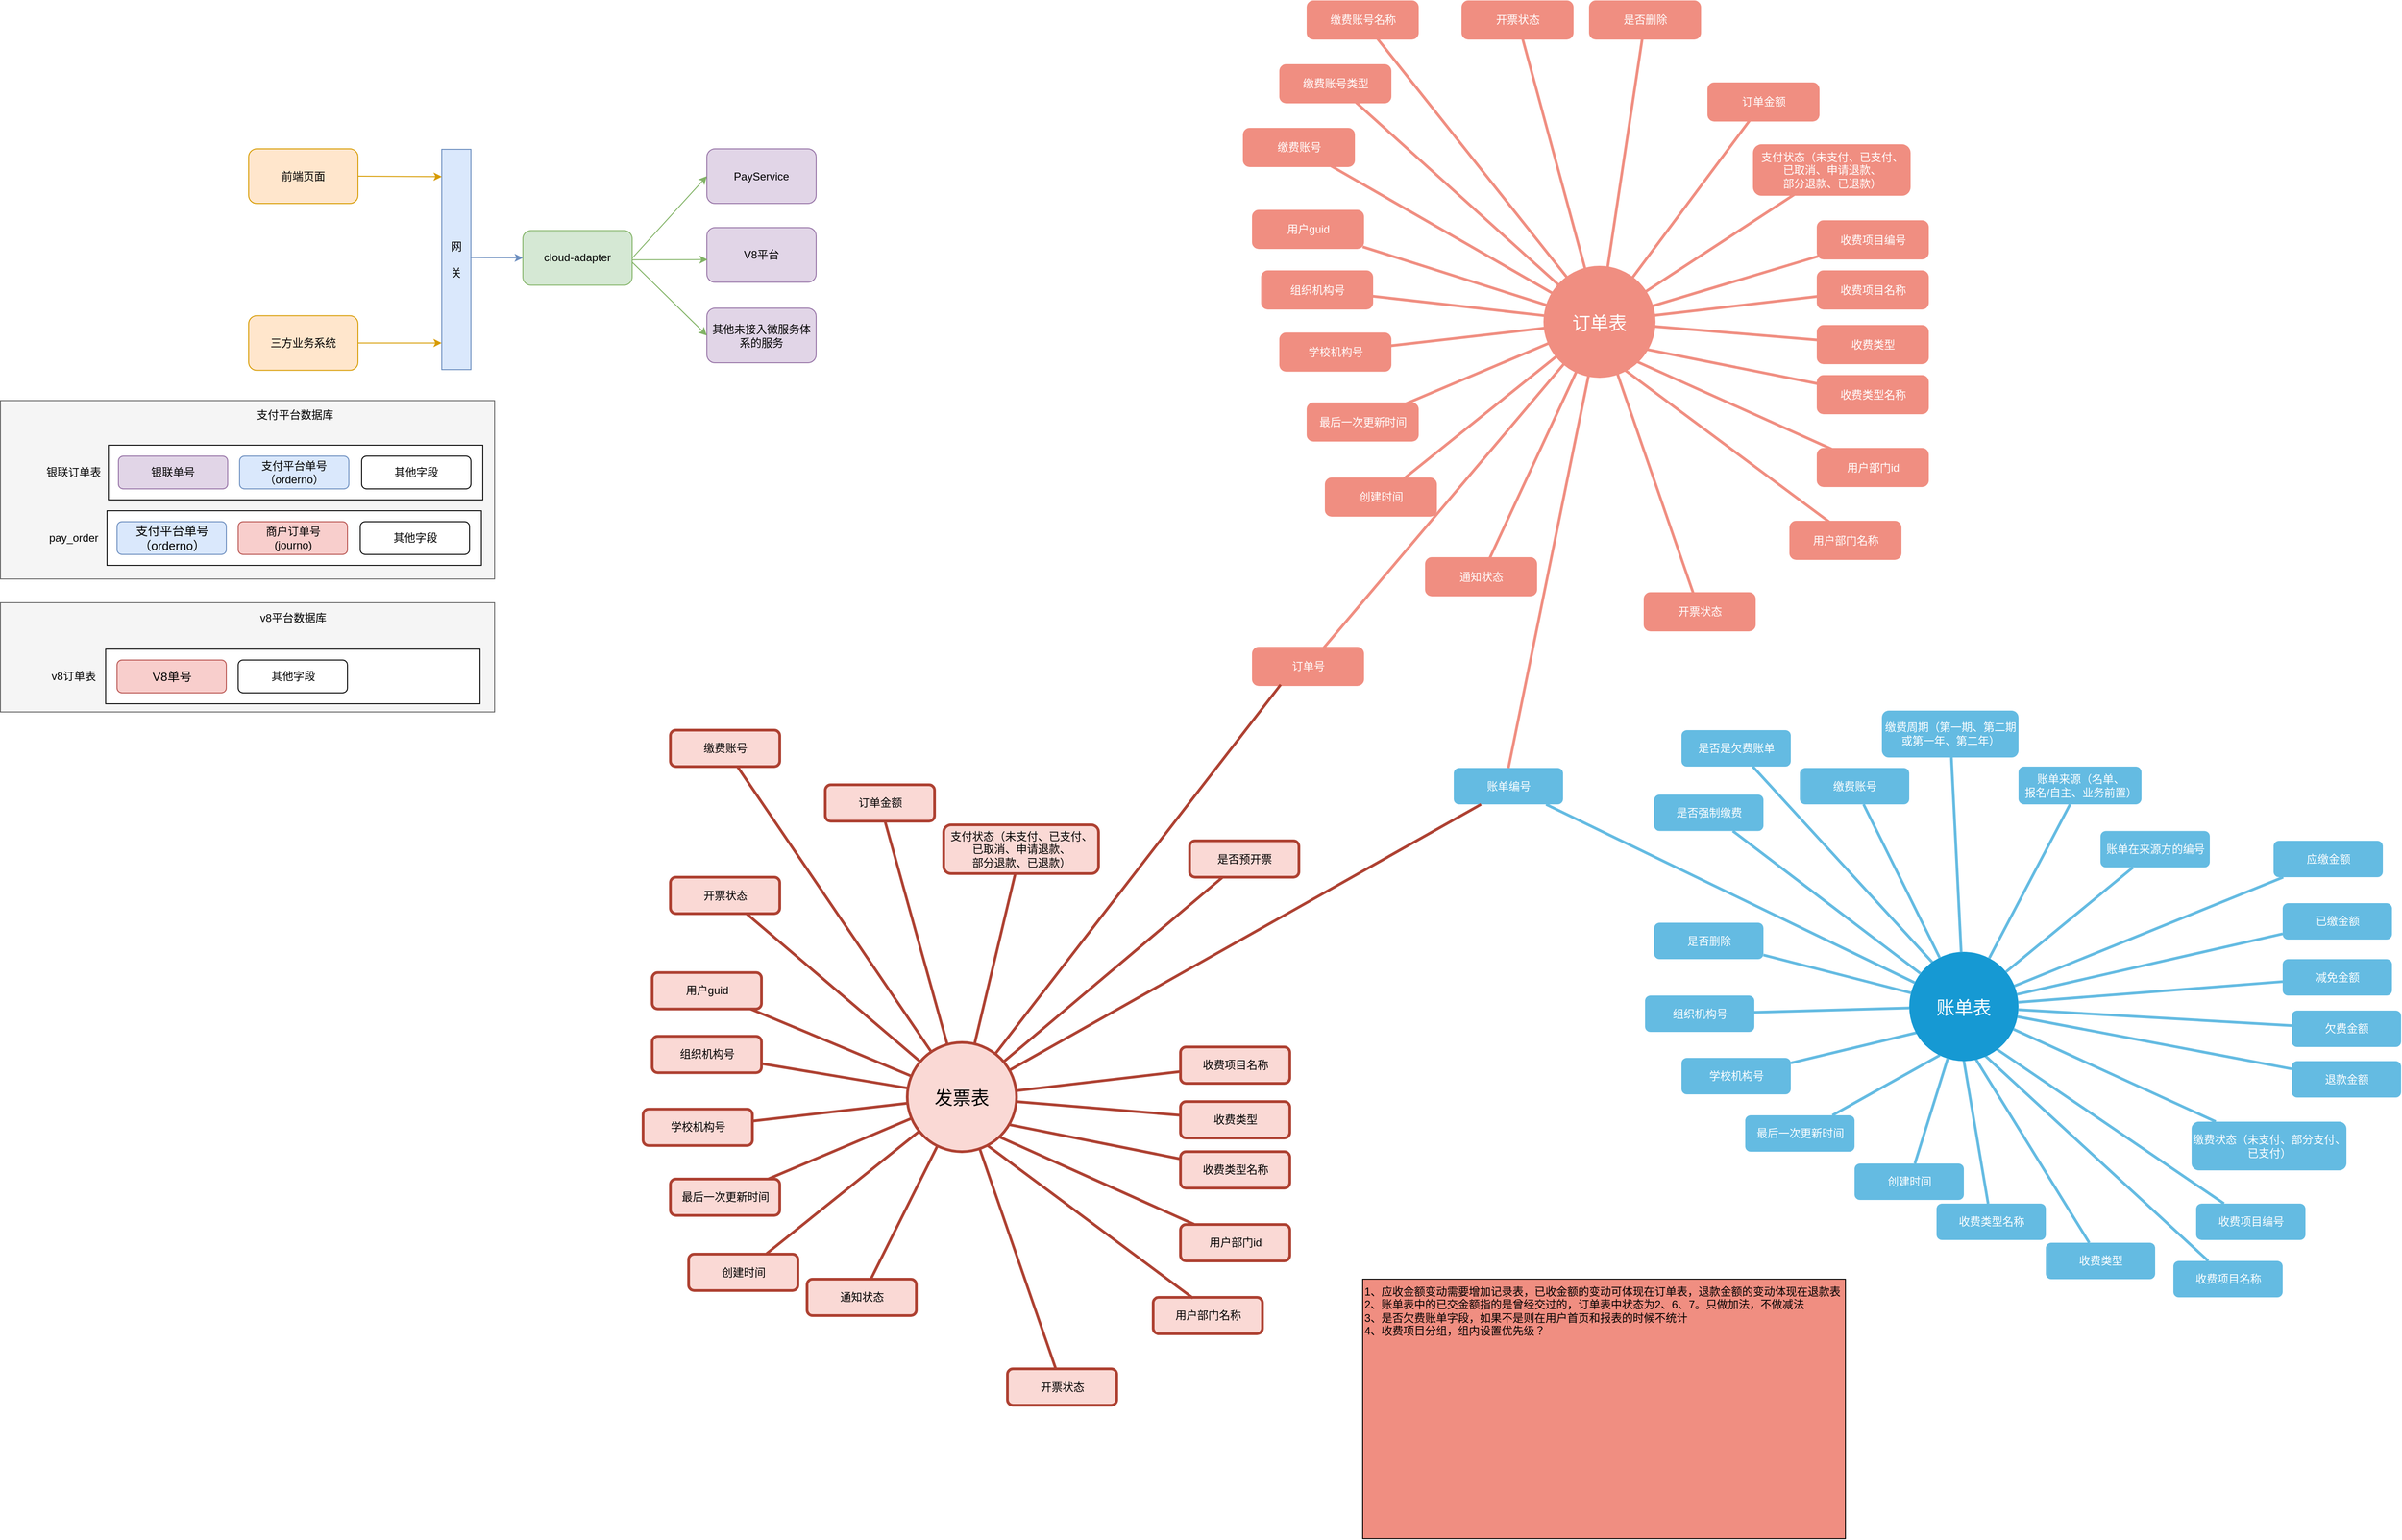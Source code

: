 <mxfile version="14.1.3" type="github">
  <diagram id="6a731a19-8d31-9384-78a2-239565b7b9f0" name="Page-1">
    <mxGraphModel dx="479" dy="1043" grid="0" gridSize="10" guides="1" tooltips="1" connect="1" arrows="1" fold="1" page="0" pageScale="1" pageWidth="1169" pageHeight="827" background="#ffffff" math="0" shadow="0">
      <root>
        <mxCell id="0" />
        <mxCell id="1" parent="0" />
        <mxCell id="vbd9p8LWZCVI3wwHRr7a-35" value="" style="rounded=0;whiteSpace=wrap;html=1;fillColor=#f5f5f5;strokeColor=#666666;fontColor=#333333;" vertex="1" parent="1">
          <mxGeometry x="1164.5" y="530" width="542.5" height="120" as="geometry" />
        </mxCell>
        <mxCell id="vbd9p8LWZCVI3wwHRr7a-33" value="" style="rounded=0;whiteSpace=wrap;html=1;fillColor=#f5f5f5;strokeColor=#666666;fontColor=#333333;" vertex="1" parent="1">
          <mxGeometry x="1164.5" y="308" width="542.5" height="196" as="geometry" />
        </mxCell>
        <mxCell id="pOSD9MgzQfgFi6eEdxhm-1736" value="是否删除" style="rounded=1;fillColor=#64BBE2;strokeColor=none;strokeWidth=3;shadow=0;html=1;fontColor=#FFFFFF;" parent="1" vertex="1">
          <mxGeometry x="2980" y="881.5" width="120" height="40" as="geometry" />
        </mxCell>
        <mxCell id="pOSD9MgzQfgFi6eEdxhm-1737" value="账单编号" style="rounded=1;fillColor=#64BBE2;strokeColor=none;strokeWidth=3;shadow=0;html=1;fontColor=#FFFFFF;" parent="1" vertex="1">
          <mxGeometry x="2760" y="711.5" width="120" height="40" as="geometry" />
        </mxCell>
        <mxCell id="pOSD9MgzQfgFi6eEdxhm-1738" value="缴费账号" style="rounded=1;fillColor=#64BBE2;strokeColor=none;strokeWidth=3;shadow=0;html=1;fontColor=#FFFFFF;" parent="1" vertex="1">
          <mxGeometry x="3140" y="711.5" width="120" height="40" as="geometry" />
        </mxCell>
        <mxCell id="pOSD9MgzQfgFi6eEdxhm-1739" value="账单来源（名单、&lt;br&gt;报名/自主、业务前置）" style="rounded=1;fillColor=#64BBE2;strokeColor=none;strokeWidth=3;shadow=0;html=1;fontColor=#FFFFFF;" parent="1" vertex="1">
          <mxGeometry x="3380" y="710" width="135" height="41.5" as="geometry" />
        </mxCell>
        <mxCell id="pOSD9MgzQfgFi6eEdxhm-1740" value="账单在来源方的编号" style="rounded=1;fillColor=#64BBE2;strokeColor=none;strokeWidth=3;shadow=0;html=1;fontColor=#FFFFFF;" parent="1" vertex="1">
          <mxGeometry x="3470" y="780.75" width="120" height="40" as="geometry" />
        </mxCell>
        <mxCell id="pOSD9MgzQfgFi6eEdxhm-1741" value="已缴金额" style="rounded=1;fillColor=#64BBE2;strokeColor=none;strokeWidth=3;shadow=0;html=1;fontColor=#FFFFFF;" parent="1" vertex="1">
          <mxGeometry x="3670" y="860" width="120" height="40" as="geometry" />
        </mxCell>
        <mxCell id="pOSD9MgzQfgFi6eEdxhm-1742" value="应缴金额" style="rounded=1;fillColor=#64BBE2;strokeColor=none;strokeWidth=3;shadow=0;html=1;fontColor=#FFFFFF;" parent="1" vertex="1">
          <mxGeometry x="3660" y="791.5" width="120" height="40" as="geometry" />
        </mxCell>
        <mxCell id="pOSD9MgzQfgFi6eEdxhm-1743" value="欠费金额" style="rounded=1;fillColor=#64BBE2;strokeColor=none;strokeWidth=3;shadow=0;html=1;fontColor=#FFFFFF;" parent="1" vertex="1">
          <mxGeometry x="3680" y="978" width="120" height="40" as="geometry" />
        </mxCell>
        <mxCell id="pOSD9MgzQfgFi6eEdxhm-1744" value="缴费状态（未支付、部分支付、&lt;br&gt;已支付）" style="rounded=1;fillColor=#64BBE2;strokeColor=none;strokeWidth=3;shadow=0;html=1;fontColor=#FFFFFF;" parent="1" vertex="1">
          <mxGeometry x="3570" y="1100" width="170" height="53.5" as="geometry" />
        </mxCell>
        <mxCell id="pOSD9MgzQfgFi6eEdxhm-1746" value="" style="edgeStyle=none;endArrow=none;strokeWidth=3;strokeColor=#64BBE2;html=1;" parent="1" source="pOSD9MgzQfgFi6eEdxhm-1735" target="pOSD9MgzQfgFi6eEdxhm-1736" edge="1">
          <mxGeometry x="1270" y="331.5" width="100" height="100" as="geometry">
            <mxPoint x="1270" y="431.5" as="sourcePoint" />
            <mxPoint x="1370" y="331.5" as="targetPoint" />
          </mxGeometry>
        </mxCell>
        <mxCell id="pOSD9MgzQfgFi6eEdxhm-1747" value="" style="edgeStyle=none;endArrow=none;strokeWidth=3;strokeColor=#64BBE2;html=1;" parent="1" source="pOSD9MgzQfgFi6eEdxhm-1735" target="pOSD9MgzQfgFi6eEdxhm-1737" edge="1">
          <mxGeometry x="1270" y="331.5" width="100" height="100" as="geometry">
            <mxPoint x="1270" y="431.5" as="sourcePoint" />
            <mxPoint x="1370" y="331.5" as="targetPoint" />
          </mxGeometry>
        </mxCell>
        <mxCell id="pOSD9MgzQfgFi6eEdxhm-1748" value="" style="edgeStyle=none;endArrow=none;strokeWidth=3;strokeColor=#64BBE2;html=1;" parent="1" source="pOSD9MgzQfgFi6eEdxhm-1735" target="pOSD9MgzQfgFi6eEdxhm-1738" edge="1">
          <mxGeometry x="1270" y="331.5" width="100" height="100" as="geometry">
            <mxPoint x="1270" y="431.5" as="sourcePoint" />
            <mxPoint x="1370" y="331.5" as="targetPoint" />
          </mxGeometry>
        </mxCell>
        <mxCell id="pOSD9MgzQfgFi6eEdxhm-1749" value="" style="edgeStyle=none;endArrow=none;strokeWidth=3;strokeColor=#64BBE2;html=1;" parent="1" source="pOSD9MgzQfgFi6eEdxhm-1735" target="pOSD9MgzQfgFi6eEdxhm-1739" edge="1">
          <mxGeometry x="1270" y="331.5" width="100" height="100" as="geometry">
            <mxPoint x="1270" y="431.5" as="sourcePoint" />
            <mxPoint x="1370" y="331.5" as="targetPoint" />
          </mxGeometry>
        </mxCell>
        <mxCell id="pOSD9MgzQfgFi6eEdxhm-1750" value="" style="edgeStyle=none;endArrow=none;strokeWidth=3;strokeColor=#64BBE2;html=1;" parent="1" source="pOSD9MgzQfgFi6eEdxhm-1735" target="pOSD9MgzQfgFi6eEdxhm-1740" edge="1">
          <mxGeometry x="1270" y="331.5" width="100" height="100" as="geometry">
            <mxPoint x="1270" y="431.5" as="sourcePoint" />
            <mxPoint x="1370" y="331.5" as="targetPoint" />
          </mxGeometry>
        </mxCell>
        <mxCell id="pOSD9MgzQfgFi6eEdxhm-1751" value="" style="edgeStyle=none;endArrow=none;strokeWidth=3;strokeColor=#64BBE2;html=1;" parent="1" source="pOSD9MgzQfgFi6eEdxhm-1735" target="pOSD9MgzQfgFi6eEdxhm-1742" edge="1">
          <mxGeometry x="1270" y="331.5" width="100" height="100" as="geometry">
            <mxPoint x="1270" y="431.5" as="sourcePoint" />
            <mxPoint x="1370" y="331.5" as="targetPoint" />
          </mxGeometry>
        </mxCell>
        <mxCell id="pOSD9MgzQfgFi6eEdxhm-1752" value="" style="edgeStyle=none;endArrow=none;strokeWidth=3;strokeColor=#64BBE2;html=1;" parent="1" source="pOSD9MgzQfgFi6eEdxhm-1735" target="pOSD9MgzQfgFi6eEdxhm-1741" edge="1">
          <mxGeometry x="1270" y="331.5" width="100" height="100" as="geometry">
            <mxPoint x="1270" y="431.5" as="sourcePoint" />
            <mxPoint x="1370" y="331.5" as="targetPoint" />
          </mxGeometry>
        </mxCell>
        <mxCell id="pOSD9MgzQfgFi6eEdxhm-1753" value="" style="edgeStyle=none;endArrow=none;strokeWidth=3;strokeColor=#64BBE2;html=1;" parent="1" source="pOSD9MgzQfgFi6eEdxhm-1735" target="pOSD9MgzQfgFi6eEdxhm-1743" edge="1">
          <mxGeometry x="1270" y="331.5" width="100" height="100" as="geometry">
            <mxPoint x="1270" y="431.5" as="sourcePoint" />
            <mxPoint x="1370" y="331.5" as="targetPoint" />
          </mxGeometry>
        </mxCell>
        <mxCell id="pOSD9MgzQfgFi6eEdxhm-1754" value="" style="edgeStyle=none;endArrow=none;strokeWidth=3;strokeColor=#64BBE2;html=1;" parent="1" source="pOSD9MgzQfgFi6eEdxhm-1735" target="pOSD9MgzQfgFi6eEdxhm-1744" edge="1">
          <mxGeometry x="1270" y="331.5" width="100" height="100" as="geometry">
            <mxPoint x="1270" y="431.5" as="sourcePoint" />
            <mxPoint x="1370" y="331.5" as="targetPoint" />
          </mxGeometry>
        </mxCell>
        <mxCell id="pOSD9MgzQfgFi6eEdxhm-1759" value="学校机构号" style="rounded=1;fillColor=#64BBE2;strokeColor=none;strokeWidth=3;shadow=0;html=1;fontColor=#FFFFFF;" parent="1" vertex="1">
          <mxGeometry x="3010.0" y="1030" width="120" height="40" as="geometry" />
        </mxCell>
        <mxCell id="pOSD9MgzQfgFi6eEdxhm-1760" value="" style="edgeStyle=none;endArrow=none;strokeWidth=3;strokeColor=#64BBE2;html=1;exitX=0.146;exitY=0.721;exitDx=0;exitDy=0;exitPerimeter=0;" parent="1" source="pOSD9MgzQfgFi6eEdxhm-1735" target="pOSD9MgzQfgFi6eEdxhm-1759" edge="1">
          <mxGeometry x="1298.28" y="419" width="100" height="100" as="geometry">
            <mxPoint x="3251.714" y="1043.926" as="sourcePoint" />
            <mxPoint x="1398.28" y="419" as="targetPoint" />
          </mxGeometry>
        </mxCell>
        <mxCell id="pOSD9MgzQfgFi6eEdxhm-1762" value="组织机构号" style="rounded=1;fillColor=#64BBE2;strokeColor=none;strokeWidth=3;shadow=0;html=1;fontColor=#FFFFFF;" parent="1" vertex="1">
          <mxGeometry x="2970.0" y="961.5" width="120" height="40" as="geometry" />
        </mxCell>
        <mxCell id="pOSD9MgzQfgFi6eEdxhm-1763" value="" style="edgeStyle=none;endArrow=none;strokeWidth=3;strokeColor=#64BBE2;html=1;" parent="1" source="pOSD9MgzQfgFi6eEdxhm-1735" target="pOSD9MgzQfgFi6eEdxhm-1762" edge="1">
          <mxGeometry x="1199.6" y="365.5" width="100" height="100" as="geometry">
            <mxPoint x="3240.0" y="1032.585" as="sourcePoint" />
            <mxPoint x="1299.6" y="365.5" as="targetPoint" />
          </mxGeometry>
        </mxCell>
        <mxCell id="pOSD9MgzQfgFi6eEdxhm-1766" value="收费项目编号" style="rounded=1;fillColor=#64BBE2;strokeColor=none;strokeWidth=3;shadow=0;html=1;fontColor=#FFFFFF;" parent="1" vertex="1">
          <mxGeometry x="3575.0" y="1190" width="120" height="40" as="geometry" />
        </mxCell>
        <mxCell id="pOSD9MgzQfgFi6eEdxhm-1767" value="" style="edgeStyle=none;endArrow=none;strokeWidth=3;strokeColor=#64BBE2;html=1;exitX=0.798;exitY=0.889;exitDx=0;exitDy=0;exitPerimeter=0;" parent="1" source="pOSD9MgzQfgFi6eEdxhm-1735" target="pOSD9MgzQfgFi6eEdxhm-1766" edge="1">
          <mxGeometry x="1388.28" y="454" width="100" height="100" as="geometry">
            <mxPoint x="3350" y="1039" as="sourcePoint" />
            <mxPoint x="1488.28" y="454" as="targetPoint" />
            <Array as="points" />
          </mxGeometry>
        </mxCell>
        <mxCell id="pOSD9MgzQfgFi6eEdxhm-1768" value="收费项目名称" style="rounded=1;fillColor=#64BBE2;strokeColor=none;strokeWidth=3;shadow=0;html=1;fontColor=#FFFFFF;" parent="1" vertex="1">
          <mxGeometry x="3550.0" y="1253" width="120" height="40" as="geometry" />
        </mxCell>
        <mxCell id="pOSD9MgzQfgFi6eEdxhm-1769" value="" style="edgeStyle=none;endArrow=none;strokeWidth=3;strokeColor=#64BBE2;html=1;exitX=0.695;exitY=0.951;exitDx=0;exitDy=0;exitPerimeter=0;" parent="1" source="pOSD9MgzQfgFi6eEdxhm-1735" target="pOSD9MgzQfgFi6eEdxhm-1768" edge="1">
          <mxGeometry x="1328.28" y="441.72" width="100" height="100" as="geometry">
            <mxPoint x="3337" y="1050" as="sourcePoint" />
            <mxPoint x="1428.28" y="441.72" as="targetPoint" />
          </mxGeometry>
        </mxCell>
        <mxCell id="pOSD9MgzQfgFi6eEdxhm-1772" value="收费类型名称" style="rounded=1;fillColor=#64BBE2;strokeColor=none;strokeWidth=3;shadow=0;html=1;fontColor=#FFFFFF;" parent="1" vertex="1">
          <mxGeometry x="3290.0" y="1190" width="120" height="40" as="geometry" />
        </mxCell>
        <mxCell id="pOSD9MgzQfgFi6eEdxhm-1773" value="" style="edgeStyle=none;endArrow=none;strokeWidth=3;strokeColor=#64BBE2;html=1;exitX=0.442;exitY=0.654;exitDx=0;exitDy=0;exitPerimeter=0;" parent="1" source="pOSD9MgzQfgFi6eEdxhm-1735" target="pOSD9MgzQfgFi6eEdxhm-1772" edge="1">
          <mxGeometry x="1338.28" y="451.72" width="100" height="100" as="geometry">
            <mxPoint x="3363.4" y="1055.62" as="sourcePoint" />
            <mxPoint x="1438.28" y="451.72" as="targetPoint" />
          </mxGeometry>
        </mxCell>
        <mxCell id="pOSD9MgzQfgFi6eEdxhm-1774" value="收费类型" style="rounded=1;fillColor=#64BBE2;strokeColor=none;strokeWidth=3;shadow=0;html=1;fontColor=#FFFFFF;" parent="1" vertex="1">
          <mxGeometry x="3410.0" y="1233" width="120" height="40" as="geometry" />
        </mxCell>
        <mxCell id="pOSD9MgzQfgFi6eEdxhm-1775" value="" style="edgeStyle=none;endArrow=none;strokeWidth=3;strokeColor=#64BBE2;html=1;exitX=0.5;exitY=0.804;exitDx=0;exitDy=0;exitPerimeter=0;" parent="1" source="pOSD9MgzQfgFi6eEdxhm-1735" target="pOSD9MgzQfgFi6eEdxhm-1774" edge="1">
          <mxGeometry x="1348.28" y="461.72" width="100" height="100" as="geometry">
            <mxPoint x="3340" y="1000" as="sourcePoint" />
            <mxPoint x="1448.28" y="461.72" as="targetPoint" />
          </mxGeometry>
        </mxCell>
        <mxCell id="pOSD9MgzQfgFi6eEdxhm-1776" value="创建时间" style="rounded=1;fillColor=#64BBE2;strokeColor=none;strokeWidth=3;shadow=0;html=1;fontColor=#FFFFFF;" parent="1" vertex="1">
          <mxGeometry x="3200.0" y="1146" width="120" height="40" as="geometry" />
        </mxCell>
        <mxCell id="pOSD9MgzQfgFi6eEdxhm-1777" value="" style="edgeStyle=none;endArrow=none;strokeWidth=3;strokeColor=#64BBE2;html=1;" parent="1" source="pOSD9MgzQfgFi6eEdxhm-1735" target="pOSD9MgzQfgFi6eEdxhm-1776" edge="1">
          <mxGeometry x="1036.58" y="596.72" width="100" height="100" as="geometry">
            <mxPoint x="3061.7" y="1200.62" as="sourcePoint" />
            <mxPoint x="1136.58" y="596.72" as="targetPoint" />
          </mxGeometry>
        </mxCell>
        <mxCell id="pOSD9MgzQfgFi6eEdxhm-1778" value="最后一次更新时间" style="rounded=1;fillColor=#64BBE2;strokeColor=none;strokeWidth=3;shadow=0;html=1;fontColor=#FFFFFF;" parent="1" vertex="1">
          <mxGeometry x="3080.0" y="1093" width="120" height="40" as="geometry" />
        </mxCell>
        <mxCell id="pOSD9MgzQfgFi6eEdxhm-1779" value="" style="edgeStyle=none;endArrow=none;strokeWidth=3;strokeColor=#64BBE2;html=1;exitX=0.28;exitY=0.946;exitDx=0;exitDy=0;exitPerimeter=0;" parent="1" source="pOSD9MgzQfgFi6eEdxhm-1735" target="pOSD9MgzQfgFi6eEdxhm-1778" edge="1">
          <mxGeometry x="966.58" y="663.05" width="100" height="100" as="geometry">
            <mxPoint x="3222.4" y="1087.67" as="sourcePoint" />
            <mxPoint x="1066.58" y="663.05" as="targetPoint" />
          </mxGeometry>
        </mxCell>
        <mxCell id="pOSD9MgzQfgFi6eEdxhm-1783" value="缴费周期（第一期、第二期&lt;br&gt;或第一年、第二年）" style="rounded=1;fillColor=#64BBE2;strokeColor=none;strokeWidth=3;shadow=0;html=1;fontColor=#FFFFFF;" parent="1" vertex="1">
          <mxGeometry x="3230" y="648.5" width="150" height="51.5" as="geometry" />
        </mxCell>
        <mxCell id="pOSD9MgzQfgFi6eEdxhm-1784" value="" style="edgeStyle=none;endArrow=none;strokeWidth=3;strokeColor=#64BBE2;html=1;" parent="1" source="pOSD9MgzQfgFi6eEdxhm-1735" target="pOSD9MgzQfgFi6eEdxhm-1783" edge="1">
          <mxGeometry x="1195" y="226.5" width="100" height="100" as="geometry">
            <mxPoint x="3347.316" y="874.736" as="sourcePoint" />
            <mxPoint x="1295" y="226.5" as="targetPoint" />
          </mxGeometry>
        </mxCell>
        <mxCell id="pOSD9MgzQfgFi6eEdxhm-1785" value="是否删除" style="rounded=1;fillColor=#F08E81;strokeWidth=3;shadow=0;html=1;fontColor=#ffffff;strokeColor=#F08E81;" parent="1" vertex="1">
          <mxGeometry x="2910" y="-130" width="120" height="40" as="geometry" />
        </mxCell>
        <mxCell id="pOSD9MgzQfgFi6eEdxhm-1787" value="缴费账号类型" style="rounded=1;fillColor=#F08E81;strokeWidth=3;shadow=0;html=1;fontColor=#ffffff;strokeColor=#F08E81;" parent="1" vertex="1">
          <mxGeometry x="2570" y="-60" width="120" height="40" as="geometry" />
        </mxCell>
        <mxCell id="pOSD9MgzQfgFi6eEdxhm-1791" value="订单金额" style="rounded=1;fillColor=#F08E81;strokeWidth=3;shadow=0;html=1;fontColor=#ffffff;strokeColor=#F08E81;" parent="1" vertex="1">
          <mxGeometry x="3040" y="-40" width="120" height="40" as="geometry" />
        </mxCell>
        <mxCell id="pOSD9MgzQfgFi6eEdxhm-1793" value="支付状态（未支付、已支付、&lt;br&gt;已取消、申请退款、&lt;br&gt;部分退款、已退款）" style="rounded=1;strokeWidth=3;shadow=0;html=1;fontColor=#ffffff;fillColor=#F08E81;strokeColor=#F08E81;" parent="1" vertex="1">
          <mxGeometry x="3090" y="28" width="170" height="53.5" as="geometry" />
        </mxCell>
        <mxCell id="pOSD9MgzQfgFi6eEdxhm-1794" value="开票状态" style="rounded=1;fillColor=#F08E81;strokeWidth=3;shadow=0;html=1;fontColor=#ffffff;strokeColor=#F08E81;" parent="1" vertex="1">
          <mxGeometry x="2770" y="-130" width="120" height="40" as="geometry" />
        </mxCell>
        <mxCell id="pOSD9MgzQfgFi6eEdxhm-1795" value="" style="edgeStyle=none;endArrow=none;strokeWidth=3;html=1;fillColor=#F08E81;strokeColor=#F08E81;" parent="1" source="pOSD9MgzQfgFi6eEdxhm-1821" target="pOSD9MgzQfgFi6eEdxhm-1785" edge="1">
          <mxGeometry x="860" y="-450.25" width="100" height="100" as="geometry">
            <mxPoint x="860" y="-350.25" as="sourcePoint" />
            <mxPoint x="960" y="-450.25" as="targetPoint" />
          </mxGeometry>
        </mxCell>
        <mxCell id="pOSD9MgzQfgFi6eEdxhm-1797" value="" style="edgeStyle=none;endArrow=none;strokeWidth=3;html=1;fillColor=#F08E81;strokeColor=#F08E81;" parent="1" source="pOSD9MgzQfgFi6eEdxhm-1821" target="pOSD9MgzQfgFi6eEdxhm-1787" edge="1">
          <mxGeometry x="860" y="-450.25" width="100" height="100" as="geometry">
            <mxPoint x="860" y="-350.25" as="sourcePoint" />
            <mxPoint x="960" y="-450.25" as="targetPoint" />
          </mxGeometry>
        </mxCell>
        <mxCell id="pOSD9MgzQfgFi6eEdxhm-1800" value="" style="edgeStyle=none;endArrow=none;strokeWidth=3;html=1;fillColor=#F08E81;strokeColor=#F08E81;" parent="1" source="pOSD9MgzQfgFi6eEdxhm-1821" target="pOSD9MgzQfgFi6eEdxhm-1791" edge="1">
          <mxGeometry x="860" y="-450.25" width="100" height="100" as="geometry">
            <mxPoint x="860" y="-350.25" as="sourcePoint" />
            <mxPoint x="960" y="-450.25" as="targetPoint" />
          </mxGeometry>
        </mxCell>
        <mxCell id="pOSD9MgzQfgFi6eEdxhm-1803" value="" style="edgeStyle=none;endArrow=none;strokeWidth=3;html=1;fillColor=#F08E81;strokeColor=#F08E81;" parent="1" source="pOSD9MgzQfgFi6eEdxhm-1821" target="pOSD9MgzQfgFi6eEdxhm-1793" edge="1">
          <mxGeometry x="860" y="-450.25" width="100" height="100" as="geometry">
            <mxPoint x="860" y="-350.25" as="sourcePoint" />
            <mxPoint x="960" y="-450.25" as="targetPoint" />
          </mxGeometry>
        </mxCell>
        <mxCell id="pOSD9MgzQfgFi6eEdxhm-1804" value="" style="edgeStyle=none;endArrow=none;strokeWidth=3;html=1;fillColor=#F08E81;strokeColor=#F08E81;" parent="1" source="pOSD9MgzQfgFi6eEdxhm-1821" target="pOSD9MgzQfgFi6eEdxhm-1794" edge="1">
          <mxGeometry x="860" y="-450.25" width="100" height="100" as="geometry">
            <mxPoint x="860" y="-350.25" as="sourcePoint" />
            <mxPoint x="960" y="-450.25" as="targetPoint" />
          </mxGeometry>
        </mxCell>
        <mxCell id="pOSD9MgzQfgFi6eEdxhm-1805" value="学校机构号" style="rounded=1;fillColor=#F08E81;strokeWidth=3;shadow=0;html=1;fontColor=#ffffff;strokeColor=#F08E81;" parent="1" vertex="1">
          <mxGeometry x="2570.0" y="234.75" width="120" height="40" as="geometry" />
        </mxCell>
        <mxCell id="pOSD9MgzQfgFi6eEdxhm-1806" value="" style="edgeStyle=none;endArrow=none;strokeWidth=3;html=1;fillColor=#F08E81;strokeColor=#F08E81;" parent="1" source="pOSD9MgzQfgFi6eEdxhm-1821" target="pOSD9MgzQfgFi6eEdxhm-1805" edge="1">
          <mxGeometry x="888.28" y="-362.75" width="100" height="100" as="geometry">
            <mxPoint x="2841.714" y="262.176" as="sourcePoint" />
            <mxPoint x="988.28" y="-362.75" as="targetPoint" />
          </mxGeometry>
        </mxCell>
        <mxCell id="pOSD9MgzQfgFi6eEdxhm-1807" value="组织机构号" style="rounded=1;fillColor=#F08E81;strokeWidth=3;shadow=0;html=1;fontColor=#ffffff;strokeColor=#F08E81;" parent="1" vertex="1">
          <mxGeometry x="2550.0" y="166.5" width="120" height="40" as="geometry" />
        </mxCell>
        <mxCell id="pOSD9MgzQfgFi6eEdxhm-1808" value="" style="edgeStyle=none;endArrow=none;strokeWidth=3;html=1;fillColor=#F08E81;strokeColor=#F08E81;" parent="1" source="pOSD9MgzQfgFi6eEdxhm-1821" target="pOSD9MgzQfgFi6eEdxhm-1807" edge="1">
          <mxGeometry x="789.6" y="-416.25" width="100" height="100" as="geometry">
            <mxPoint x="2830.0" y="250.835" as="sourcePoint" />
            <mxPoint x="889.6" y="-416.25" as="targetPoint" />
          </mxGeometry>
        </mxCell>
        <mxCell id="pOSD9MgzQfgFi6eEdxhm-1809" value="收费项目编号" style="rounded=1;strokeWidth=3;shadow=0;html=1;fontColor=#ffffff;strokeColor=#F08E81;fillColor=#F08E81;" parent="1" vertex="1">
          <mxGeometry x="3160.0" y="111.5" width="120" height="40" as="geometry" />
        </mxCell>
        <mxCell id="pOSD9MgzQfgFi6eEdxhm-1810" value="" style="edgeStyle=none;endArrow=none;strokeWidth=3;html=1;fillColor=#F08E81;strokeColor=#F08E81;" parent="1" source="pOSD9MgzQfgFi6eEdxhm-1821" target="pOSD9MgzQfgFi6eEdxhm-1809" edge="1">
          <mxGeometry x="978.28" y="-327.75" width="100" height="100" as="geometry">
            <mxPoint x="2940" y="257.25" as="sourcePoint" />
            <mxPoint x="1078.28" y="-327.75" as="targetPoint" />
            <Array as="points" />
          </mxGeometry>
        </mxCell>
        <mxCell id="pOSD9MgzQfgFi6eEdxhm-1811" value="收费项目名称" style="rounded=1;strokeWidth=3;shadow=0;html=1;fontColor=#ffffff;strokeColor=#F08E81;fillColor=#F08E81;" parent="1" vertex="1">
          <mxGeometry x="3160.0" y="166.5" width="120" height="40" as="geometry" />
        </mxCell>
        <mxCell id="pOSD9MgzQfgFi6eEdxhm-1812" value="" style="edgeStyle=none;endArrow=none;strokeWidth=3;html=1;fillColor=#F08E81;strokeColor=#F08E81;" parent="1" source="pOSD9MgzQfgFi6eEdxhm-1821" target="pOSD9MgzQfgFi6eEdxhm-1811" edge="1">
          <mxGeometry x="918.28" y="-340.03" width="100" height="100" as="geometry">
            <mxPoint x="2927" y="268.25" as="sourcePoint" />
            <mxPoint x="1018.28" y="-340.03" as="targetPoint" />
          </mxGeometry>
        </mxCell>
        <mxCell id="pOSD9MgzQfgFi6eEdxhm-1813" value="收费类型名称" style="rounded=1;fillColor=#F08E81;strokeWidth=3;shadow=0;html=1;fontColor=#ffffff;strokeColor=#F08E81;" parent="1" vertex="1">
          <mxGeometry x="3160.0" y="281.5" width="120" height="40" as="geometry" />
        </mxCell>
        <mxCell id="pOSD9MgzQfgFi6eEdxhm-1814" value="" style="edgeStyle=none;endArrow=none;strokeWidth=3;html=1;exitX=0.442;exitY=0.654;exitDx=0;exitDy=0;exitPerimeter=0;fillColor=#F08E81;strokeColor=#F08E81;" parent="1" source="pOSD9MgzQfgFi6eEdxhm-1821" target="pOSD9MgzQfgFi6eEdxhm-1813" edge="1">
          <mxGeometry x="928.28" y="-330.03" width="100" height="100" as="geometry">
            <mxPoint x="2953.4" y="273.87" as="sourcePoint" />
            <mxPoint x="1028.28" y="-330.03" as="targetPoint" />
          </mxGeometry>
        </mxCell>
        <mxCell id="pOSD9MgzQfgFi6eEdxhm-1815" value="收费类型" style="rounded=1;strokeWidth=3;shadow=0;html=1;fontColor=#ffffff;strokeColor=#F08E81;fillColor=#F08E81;" parent="1" vertex="1">
          <mxGeometry x="3160.0" y="226.5" width="120" height="40" as="geometry" />
        </mxCell>
        <mxCell id="pOSD9MgzQfgFi6eEdxhm-1816" value="" style="edgeStyle=none;endArrow=none;strokeWidth=3;html=1;fillColor=#F08E81;strokeColor=#F08E81;" parent="1" source="pOSD9MgzQfgFi6eEdxhm-1821" target="pOSD9MgzQfgFi6eEdxhm-1815" edge="1">
          <mxGeometry x="938.28" y="-320.03" width="100" height="100" as="geometry">
            <mxPoint x="2930" y="218.25" as="sourcePoint" />
            <mxPoint x="1038.28" y="-320.03" as="targetPoint" />
          </mxGeometry>
        </mxCell>
        <mxCell id="pOSD9MgzQfgFi6eEdxhm-1817" value="创建时间" style="rounded=1;fillColor=#F08E81;strokeWidth=3;shadow=0;html=1;fontColor=#ffffff;strokeColor=#F08E81;" parent="1" vertex="1">
          <mxGeometry x="2620.0" y="394" width="120" height="40" as="geometry" />
        </mxCell>
        <mxCell id="pOSD9MgzQfgFi6eEdxhm-1818" value="" style="edgeStyle=none;endArrow=none;strokeWidth=3;html=1;fillColor=#F08E81;strokeColor=#F08E81;" parent="1" source="pOSD9MgzQfgFi6eEdxhm-1821" target="pOSD9MgzQfgFi6eEdxhm-1817" edge="1">
          <mxGeometry x="626.58" y="-185.03" width="100" height="100" as="geometry">
            <mxPoint x="2651.7" y="418.87" as="sourcePoint" />
            <mxPoint x="726.58" y="-185.03" as="targetPoint" />
          </mxGeometry>
        </mxCell>
        <mxCell id="pOSD9MgzQfgFi6eEdxhm-1819" value="最后一次更新时间" style="rounded=1;fillColor=#F08E81;strokeWidth=3;shadow=0;html=1;fontColor=#ffffff;strokeColor=#F08E81;" parent="1" vertex="1">
          <mxGeometry x="2600.0" y="311.5" width="120" height="40" as="geometry" />
        </mxCell>
        <mxCell id="pOSD9MgzQfgFi6eEdxhm-1820" value="" style="edgeStyle=none;endArrow=none;strokeWidth=3;html=1;fillColor=#F08E81;strokeColor=#F08E81;" parent="1" source="pOSD9MgzQfgFi6eEdxhm-1821" target="pOSD9MgzQfgFi6eEdxhm-1819" edge="1">
          <mxGeometry x="556.58" y="-118.7" width="100" height="100" as="geometry">
            <mxPoint x="2812.4" y="305.92" as="sourcePoint" />
            <mxPoint x="656.58" y="-118.7" as="targetPoint" />
          </mxGeometry>
        </mxCell>
        <mxCell id="pOSD9MgzQfgFi6eEdxhm-1821" value="订单表" style="ellipse;whiteSpace=wrap;html=1;shadow=0;fontFamily=Helvetica;fontSize=20;align=center;strokeWidth=3;fillColor=#F08E81;fontColor=#ffffff;strokeColor=#F08E81;" parent="1" vertex="1">
          <mxGeometry x="2860" y="161.5" width="120" height="120" as="geometry" />
        </mxCell>
        <mxCell id="pOSD9MgzQfgFi6eEdxhm-1822" value="用户guid" style="rounded=1;fillColor=#F08E81;strokeWidth=3;shadow=0;html=1;fontColor=#ffffff;strokeColor=#F08E81;" parent="1" vertex="1">
          <mxGeometry x="2540" y="100" width="120" height="40" as="geometry" />
        </mxCell>
        <mxCell id="pOSD9MgzQfgFi6eEdxhm-1823" value="" style="edgeStyle=none;endArrow=none;strokeWidth=3;html=1;fillColor=#F08E81;strokeColor=#F08E81;" parent="1" source="pOSD9MgzQfgFi6eEdxhm-1821" target="pOSD9MgzQfgFi6eEdxhm-1822" edge="1">
          <mxGeometry x="860" y="-385.25" width="100" height="100" as="geometry">
            <mxPoint x="2840.081" y="276.637" as="sourcePoint" />
            <mxPoint x="960" y="-385.25" as="targetPoint" />
          </mxGeometry>
        </mxCell>
        <mxCell id="pOSD9MgzQfgFi6eEdxhm-1830" value="" style="edgeStyle=none;endArrow=none;strokeWidth=3;html=1;entryX=0.5;entryY=0;entryDx=0;entryDy=0;fillColor=#d80073;strokeColor=#F08E81;" parent="1" source="pOSD9MgzQfgFi6eEdxhm-1821" target="pOSD9MgzQfgFi6eEdxhm-1737" edge="1">
          <mxGeometry x="883.9" y="-261.12" width="100" height="100" as="geometry">
            <mxPoint x="2859.22" y="331.5" as="sourcePoint" />
            <mxPoint x="2920" y="620" as="targetPoint" />
          </mxGeometry>
        </mxCell>
        <mxCell id="pOSD9MgzQfgFi6eEdxhm-1832" value="通知状态" style="rounded=1;fillColor=#F08E81;strokeWidth=3;shadow=0;html=1;fontColor=#ffffff;strokeColor=#F08E81;" parent="1" vertex="1">
          <mxGeometry x="2730.0" y="481.5" width="120" height="40" as="geometry" />
        </mxCell>
        <mxCell id="pOSD9MgzQfgFi6eEdxhm-1833" value="" style="edgeStyle=none;endArrow=none;strokeWidth=3;html=1;fillColor=#F08E81;strokeColor=#F08E81;" parent="1" source="pOSD9MgzQfgFi6eEdxhm-1821" target="pOSD9MgzQfgFi6eEdxhm-1832" edge="1">
          <mxGeometry x="736.58" y="-136.74" width="100" height="100" as="geometry">
            <mxPoint x="2877.09" y="266.499" as="sourcePoint" />
            <mxPoint x="836.58" y="-136.74" as="targetPoint" />
          </mxGeometry>
        </mxCell>
        <mxCell id="pOSD9MgzQfgFi6eEdxhm-1834" value="用户部门id" style="rounded=1;fillColor=#F08E81;strokeWidth=3;shadow=0;html=1;fontColor=#ffffff;strokeColor=#F08E81;" parent="1" vertex="1">
          <mxGeometry x="3160.0" y="361.5" width="120" height="40" as="geometry" />
        </mxCell>
        <mxCell id="pOSD9MgzQfgFi6eEdxhm-1835" value="" style="edgeStyle=none;endArrow=none;strokeWidth=3;html=1;exitX=0.375;exitY=0.654;exitDx=0;exitDy=0;fillColor=#F08E81;strokeColor=#F08E81;exitPerimeter=0;" parent="1" source="pOSD9MgzQfgFi6eEdxhm-1821" target="pOSD9MgzQfgFi6eEdxhm-1834" edge="1">
          <mxGeometry x="918.28" y="-212.07" width="100" height="100" as="geometry">
            <mxPoint x="2910" y="271.5" as="sourcePoint" />
            <mxPoint x="1018.28" y="-212.07" as="targetPoint" />
          </mxGeometry>
        </mxCell>
        <mxCell id="pOSD9MgzQfgFi6eEdxhm-1838" value="用户部门名称" style="rounded=1;fillColor=#F08E81;strokeWidth=3;shadow=0;html=1;fontColor=#ffffff;strokeColor=#F08E81;" parent="1" vertex="1">
          <mxGeometry x="3130.0" y="441.5" width="120" height="40" as="geometry" />
        </mxCell>
        <mxCell id="pOSD9MgzQfgFi6eEdxhm-1839" value="" style="edgeStyle=none;endArrow=none;strokeWidth=3;html=1;fillColor=#F08E81;strokeColor=#F08E81;entryX=0.364;entryY=0.021;entryDx=0;entryDy=0;entryPerimeter=0;exitX=0.736;exitY=0.944;exitDx=0;exitDy=0;exitPerimeter=0;" parent="1" source="pOSD9MgzQfgFi6eEdxhm-1821" target="pOSD9MgzQfgFi6eEdxhm-1838" edge="1">
          <mxGeometry x="948.28" y="-170.03" width="100" height="100" as="geometry">
            <mxPoint x="2908.04" y="389.98" as="sourcePoint" />
            <mxPoint x="3080" y="530" as="targetPoint" />
            <Array as="points" />
          </mxGeometry>
        </mxCell>
        <mxCell id="pOSD9MgzQfgFi6eEdxhm-1840" value="开票状态" style="rounded=1;fillColor=#F08E81;strokeWidth=3;shadow=0;html=1;fontColor=#ffffff;strokeColor=#F08E81;" parent="1" vertex="1">
          <mxGeometry x="2970.0" y="520" width="120" height="40" as="geometry" />
        </mxCell>
        <mxCell id="pOSD9MgzQfgFi6eEdxhm-1841" value="" style="edgeStyle=none;endArrow=none;strokeWidth=3;html=1;fillColor=#F08E81;strokeColor=#F08E81;" parent="1" source="pOSD9MgzQfgFi6eEdxhm-1821" target="pOSD9MgzQfgFi6eEdxhm-1840" edge="1">
          <mxGeometry x="866.58" y="-128.82" width="100" height="100" as="geometry">
            <mxPoint x="2995.214" y="271.505" as="sourcePoint" />
            <mxPoint x="966.58" y="-128.82" as="targetPoint" />
          </mxGeometry>
        </mxCell>
        <mxCell id="pOSD9MgzQfgFi6eEdxhm-1846" value="是否预开票" style="rounded=1;fillColor=#fad9d5;strokeWidth=3;shadow=0;html=1;strokeColor=#ae4132;" parent="1" vertex="1">
          <mxGeometry x="2470" y="791.5" width="120" height="40" as="geometry" />
        </mxCell>
        <mxCell id="pOSD9MgzQfgFi6eEdxhm-1847" value="缴费账号" style="rounded=1;fillColor=#fad9d5;strokeWidth=3;shadow=0;html=1;strokeColor=#ae4132;" parent="1" vertex="1">
          <mxGeometry x="1900" y="670" width="120" height="40" as="geometry" />
        </mxCell>
        <mxCell id="pOSD9MgzQfgFi6eEdxhm-1848" value="订单金额" style="rounded=1;fillColor=#fad9d5;strokeWidth=3;shadow=0;html=1;strokeColor=#ae4132;" parent="1" vertex="1">
          <mxGeometry x="2070" y="730" width="120" height="40" as="geometry" />
        </mxCell>
        <mxCell id="pOSD9MgzQfgFi6eEdxhm-1849" value="支付状态（未支付、已支付、&lt;br&gt;已取消、申请退款、&lt;br&gt;部分退款、已退款）" style="rounded=1;strokeWidth=3;shadow=0;html=1;fillColor=#fad9d5;strokeColor=#ae4132;" parent="1" vertex="1">
          <mxGeometry x="2200" y="774" width="170" height="53.5" as="geometry" />
        </mxCell>
        <mxCell id="pOSD9MgzQfgFi6eEdxhm-1850" value="开票状态" style="rounded=1;fillColor=#fad9d5;strokeWidth=3;shadow=0;html=1;strokeColor=#ae4132;" parent="1" vertex="1">
          <mxGeometry x="1900" y="831.5" width="120" height="40" as="geometry" />
        </mxCell>
        <mxCell id="pOSD9MgzQfgFi6eEdxhm-1851" value="" style="edgeStyle=none;endArrow=none;strokeWidth=3;html=1;fillColor=#fad9d5;strokeColor=#ae4132;" parent="1" source="pOSD9MgzQfgFi6eEdxhm-1872" target="pOSD9MgzQfgFi6eEdxhm-1846" edge="1">
          <mxGeometry x="160" y="401.25" width="100" height="100" as="geometry">
            <mxPoint x="160" y="501.25" as="sourcePoint" />
            <mxPoint x="260" y="401.25" as="targetPoint" />
          </mxGeometry>
        </mxCell>
        <mxCell id="pOSD9MgzQfgFi6eEdxhm-1852" value="" style="edgeStyle=none;endArrow=none;strokeWidth=3;html=1;fillColor=#fad9d5;strokeColor=#ae4132;" parent="1" source="pOSD9MgzQfgFi6eEdxhm-1872" target="pOSD9MgzQfgFi6eEdxhm-1847" edge="1">
          <mxGeometry x="160" y="401.25" width="100" height="100" as="geometry">
            <mxPoint x="160" y="501.25" as="sourcePoint" />
            <mxPoint x="260" y="401.25" as="targetPoint" />
          </mxGeometry>
        </mxCell>
        <mxCell id="pOSD9MgzQfgFi6eEdxhm-1853" value="" style="edgeStyle=none;endArrow=none;strokeWidth=3;html=1;fillColor=#fad9d5;strokeColor=#ae4132;" parent="1" source="pOSD9MgzQfgFi6eEdxhm-1872" target="pOSD9MgzQfgFi6eEdxhm-1848" edge="1">
          <mxGeometry x="160" y="401.25" width="100" height="100" as="geometry">
            <mxPoint x="160" y="501.25" as="sourcePoint" />
            <mxPoint x="260" y="401.25" as="targetPoint" />
          </mxGeometry>
        </mxCell>
        <mxCell id="pOSD9MgzQfgFi6eEdxhm-1854" value="" style="edgeStyle=none;endArrow=none;strokeWidth=3;html=1;fillColor=#fad9d5;strokeColor=#ae4132;" parent="1" source="pOSD9MgzQfgFi6eEdxhm-1872" target="pOSD9MgzQfgFi6eEdxhm-1849" edge="1">
          <mxGeometry x="160" y="401.25" width="100" height="100" as="geometry">
            <mxPoint x="160" y="501.25" as="sourcePoint" />
            <mxPoint x="260" y="401.25" as="targetPoint" />
          </mxGeometry>
        </mxCell>
        <mxCell id="pOSD9MgzQfgFi6eEdxhm-1855" value="" style="edgeStyle=none;endArrow=none;strokeWidth=3;html=1;fillColor=#fad9d5;strokeColor=#ae4132;" parent="1" source="pOSD9MgzQfgFi6eEdxhm-1872" target="pOSD9MgzQfgFi6eEdxhm-1850" edge="1">
          <mxGeometry x="160" y="401.25" width="100" height="100" as="geometry">
            <mxPoint x="160" y="501.25" as="sourcePoint" />
            <mxPoint x="260" y="401.25" as="targetPoint" />
          </mxGeometry>
        </mxCell>
        <mxCell id="pOSD9MgzQfgFi6eEdxhm-1856" value="学校机构号" style="rounded=1;fillColor=#fad9d5;strokeWidth=3;shadow=0;html=1;strokeColor=#ae4132;" parent="1" vertex="1">
          <mxGeometry x="1870.0" y="1086.25" width="120" height="40" as="geometry" />
        </mxCell>
        <mxCell id="pOSD9MgzQfgFi6eEdxhm-1857" value="" style="edgeStyle=none;endArrow=none;strokeWidth=3;html=1;fillColor=#fad9d5;strokeColor=#ae4132;" parent="1" source="pOSD9MgzQfgFi6eEdxhm-1872" target="pOSD9MgzQfgFi6eEdxhm-1856" edge="1">
          <mxGeometry x="188.28" y="488.75" width="100" height="100" as="geometry">
            <mxPoint x="2141.714" y="1113.676" as="sourcePoint" />
            <mxPoint x="288.28" y="488.75" as="targetPoint" />
          </mxGeometry>
        </mxCell>
        <mxCell id="pOSD9MgzQfgFi6eEdxhm-1858" value="组织机构号" style="rounded=1;fillColor=#fad9d5;strokeWidth=3;shadow=0;html=1;strokeColor=#ae4132;" parent="1" vertex="1">
          <mxGeometry x="1880.0" y="1006.25" width="120" height="40" as="geometry" />
        </mxCell>
        <mxCell id="pOSD9MgzQfgFi6eEdxhm-1859" value="" style="edgeStyle=none;endArrow=none;strokeWidth=3;html=1;fillColor=#fad9d5;strokeColor=#ae4132;" parent="1" source="pOSD9MgzQfgFi6eEdxhm-1872" target="pOSD9MgzQfgFi6eEdxhm-1858" edge="1">
          <mxGeometry x="89.6" y="435.25" width="100" height="100" as="geometry">
            <mxPoint x="2130.0" y="1102.335" as="sourcePoint" />
            <mxPoint x="189.6" y="435.25" as="targetPoint" />
          </mxGeometry>
        </mxCell>
        <mxCell id="pOSD9MgzQfgFi6eEdxhm-1861" value="" style="edgeStyle=none;endArrow=none;strokeWidth=3;html=1;fillColor=#fad9d5;strokeColor=#ae4132;entryX=0.25;entryY=1;entryDx=0;entryDy=0;" parent="1" source="pOSD9MgzQfgFi6eEdxhm-1872" target="pOSD9MgzQfgFi6eEdxhm-1737" edge="1">
          <mxGeometry x="278.28" y="523.75" width="100" height="100" as="geometry">
            <mxPoint x="2240" y="1108.75" as="sourcePoint" />
            <mxPoint x="2696.056" y="896.5" as="targetPoint" />
            <Array as="points" />
          </mxGeometry>
        </mxCell>
        <mxCell id="pOSD9MgzQfgFi6eEdxhm-1862" value="收费项目名称" style="rounded=1;strokeWidth=3;shadow=0;html=1;fillColor=#fad9d5;strokeColor=#ae4132;" parent="1" vertex="1">
          <mxGeometry x="2460.0" y="1018" width="120" height="40" as="geometry" />
        </mxCell>
        <mxCell id="pOSD9MgzQfgFi6eEdxhm-1863" value="" style="edgeStyle=none;endArrow=none;strokeWidth=3;html=1;fillColor=#fad9d5;strokeColor=#ae4132;" parent="1" source="pOSD9MgzQfgFi6eEdxhm-1872" target="pOSD9MgzQfgFi6eEdxhm-1862" edge="1">
          <mxGeometry x="218.28" y="511.47" width="100" height="100" as="geometry">
            <mxPoint x="2227" y="1119.75" as="sourcePoint" />
            <mxPoint x="318.28" y="511.47" as="targetPoint" />
          </mxGeometry>
        </mxCell>
        <mxCell id="pOSD9MgzQfgFi6eEdxhm-1864" value="收费类型名称" style="rounded=1;fillColor=#fad9d5;strokeWidth=3;shadow=0;html=1;strokeColor=#ae4132;" parent="1" vertex="1">
          <mxGeometry x="2460.0" y="1133" width="120" height="40" as="geometry" />
        </mxCell>
        <mxCell id="pOSD9MgzQfgFi6eEdxhm-1865" value="" style="edgeStyle=none;endArrow=none;strokeWidth=3;html=1;exitX=0.442;exitY=0.654;exitDx=0;exitDy=0;exitPerimeter=0;fillColor=#fad9d5;strokeColor=#ae4132;" parent="1" source="pOSD9MgzQfgFi6eEdxhm-1872" target="pOSD9MgzQfgFi6eEdxhm-1864" edge="1">
          <mxGeometry x="228.28" y="521.47" width="100" height="100" as="geometry">
            <mxPoint x="2253.4" y="1125.37" as="sourcePoint" />
            <mxPoint x="328.28" y="521.47" as="targetPoint" />
          </mxGeometry>
        </mxCell>
        <mxCell id="pOSD9MgzQfgFi6eEdxhm-1866" value="收费类型" style="rounded=1;strokeWidth=3;shadow=0;html=1;fillColor=#fad9d5;strokeColor=#ae4132;" parent="1" vertex="1">
          <mxGeometry x="2460.0" y="1078" width="120" height="40" as="geometry" />
        </mxCell>
        <mxCell id="pOSD9MgzQfgFi6eEdxhm-1867" value="" style="edgeStyle=none;endArrow=none;strokeWidth=3;html=1;fillColor=#fad9d5;strokeColor=#ae4132;" parent="1" source="pOSD9MgzQfgFi6eEdxhm-1872" target="pOSD9MgzQfgFi6eEdxhm-1866" edge="1">
          <mxGeometry x="238.28" y="531.47" width="100" height="100" as="geometry">
            <mxPoint x="2230" y="1069.75" as="sourcePoint" />
            <mxPoint x="338.28" y="531.47" as="targetPoint" />
          </mxGeometry>
        </mxCell>
        <mxCell id="pOSD9MgzQfgFi6eEdxhm-1868" value="创建时间" style="rounded=1;fillColor=#fad9d5;strokeWidth=3;shadow=0;html=1;strokeColor=#ae4132;" parent="1" vertex="1">
          <mxGeometry x="1920.0" y="1245.5" width="120" height="40" as="geometry" />
        </mxCell>
        <mxCell id="pOSD9MgzQfgFi6eEdxhm-1869" value="" style="edgeStyle=none;endArrow=none;strokeWidth=3;html=1;fillColor=#fad9d5;strokeColor=#ae4132;" parent="1" source="pOSD9MgzQfgFi6eEdxhm-1872" target="pOSD9MgzQfgFi6eEdxhm-1868" edge="1">
          <mxGeometry x="-73.42" y="666.47" width="100" height="100" as="geometry">
            <mxPoint x="1951.7" y="1270.37" as="sourcePoint" />
            <mxPoint x="26.58" y="666.47" as="targetPoint" />
          </mxGeometry>
        </mxCell>
        <mxCell id="pOSD9MgzQfgFi6eEdxhm-1870" value="最后一次更新时间" style="rounded=1;fillColor=#fad9d5;strokeWidth=3;shadow=0;html=1;strokeColor=#ae4132;" parent="1" vertex="1">
          <mxGeometry x="1900.0" y="1163" width="120" height="40" as="geometry" />
        </mxCell>
        <mxCell id="pOSD9MgzQfgFi6eEdxhm-1871" value="" style="edgeStyle=none;endArrow=none;strokeWidth=3;html=1;fillColor=#fad9d5;strokeColor=#ae4132;" parent="1" source="pOSD9MgzQfgFi6eEdxhm-1872" target="pOSD9MgzQfgFi6eEdxhm-1870" edge="1">
          <mxGeometry x="-143.42" y="732.8" width="100" height="100" as="geometry">
            <mxPoint x="2112.4" y="1157.42" as="sourcePoint" />
            <mxPoint x="-43.42" y="732.8" as="targetPoint" />
          </mxGeometry>
        </mxCell>
        <mxCell id="pOSD9MgzQfgFi6eEdxhm-1873" value="用户guid" style="rounded=1;fillColor=#fad9d5;strokeWidth=3;shadow=0;html=1;strokeColor=#ae4132;" parent="1" vertex="1">
          <mxGeometry x="1880" y="936.25" width="120" height="40" as="geometry" />
        </mxCell>
        <mxCell id="pOSD9MgzQfgFi6eEdxhm-1874" value="" style="edgeStyle=none;endArrow=none;strokeWidth=3;html=1;fillColor=#fad9d5;strokeColor=#ae4132;" parent="1" source="pOSD9MgzQfgFi6eEdxhm-1872" target="pOSD9MgzQfgFi6eEdxhm-1873" edge="1">
          <mxGeometry x="160" y="466.25" width="100" height="100" as="geometry">
            <mxPoint x="2140.081" y="1128.137" as="sourcePoint" />
            <mxPoint x="260" y="466.25" as="targetPoint" />
          </mxGeometry>
        </mxCell>
        <mxCell id="pOSD9MgzQfgFi6eEdxhm-1875" value="通知状态" style="rounded=1;fillColor=#fad9d5;strokeWidth=3;shadow=0;html=1;strokeColor=#ae4132;" parent="1" vertex="1">
          <mxGeometry x="2050.0" y="1273" width="120" height="40" as="geometry" />
        </mxCell>
        <mxCell id="pOSD9MgzQfgFi6eEdxhm-1876" value="" style="edgeStyle=none;endArrow=none;strokeWidth=3;html=1;fillColor=#fad9d5;strokeColor=#ae4132;" parent="1" source="pOSD9MgzQfgFi6eEdxhm-1872" target="pOSD9MgzQfgFi6eEdxhm-1875" edge="1">
          <mxGeometry x="36.58" y="714.76" width="100" height="100" as="geometry">
            <mxPoint x="2177.09" y="1117.999" as="sourcePoint" />
            <mxPoint x="136.58" y="714.76" as="targetPoint" />
          </mxGeometry>
        </mxCell>
        <mxCell id="pOSD9MgzQfgFi6eEdxhm-1877" value="用户部门id" style="rounded=1;fillColor=#fad9d5;strokeWidth=3;shadow=0;html=1;strokeColor=#ae4132;" parent="1" vertex="1">
          <mxGeometry x="2460.0" y="1213" width="120" height="40" as="geometry" />
        </mxCell>
        <mxCell id="pOSD9MgzQfgFi6eEdxhm-1878" value="" style="edgeStyle=none;endArrow=none;strokeWidth=3;html=1;exitX=0.375;exitY=0.654;exitDx=0;exitDy=0;fillColor=#fad9d5;exitPerimeter=0;strokeColor=#ae4132;" parent="1" source="pOSD9MgzQfgFi6eEdxhm-1872" target="pOSD9MgzQfgFi6eEdxhm-1877" edge="1">
          <mxGeometry x="218.28" y="639.43" width="100" height="100" as="geometry">
            <mxPoint x="2210" y="1123" as="sourcePoint" />
            <mxPoint x="318.28" y="639.43" as="targetPoint" />
          </mxGeometry>
        </mxCell>
        <mxCell id="pOSD9MgzQfgFi6eEdxhm-1879" value="用户部门名称" style="rounded=1;fillColor=#fad9d5;strokeWidth=3;shadow=0;html=1;strokeColor=#ae4132;" parent="1" vertex="1">
          <mxGeometry x="2430.0" y="1293" width="120" height="40" as="geometry" />
        </mxCell>
        <mxCell id="pOSD9MgzQfgFi6eEdxhm-1880" value="" style="edgeStyle=none;endArrow=none;strokeWidth=3;html=1;fillColor=#fad9d5;entryX=0.364;entryY=0.021;entryDx=0;entryDy=0;entryPerimeter=0;exitX=0.736;exitY=0.944;exitDx=0;exitDy=0;exitPerimeter=0;strokeColor=#ae4132;" parent="1" source="pOSD9MgzQfgFi6eEdxhm-1872" target="pOSD9MgzQfgFi6eEdxhm-1879" edge="1">
          <mxGeometry x="248.28" y="681.47" width="100" height="100" as="geometry">
            <mxPoint x="2208.04" y="1241.48" as="sourcePoint" />
            <mxPoint x="2380" y="1381.5" as="targetPoint" />
            <Array as="points" />
          </mxGeometry>
        </mxCell>
        <mxCell id="pOSD9MgzQfgFi6eEdxhm-1881" value="开票状态" style="rounded=1;fillColor=#fad9d5;strokeWidth=3;shadow=0;html=1;strokeColor=#ae4132;" parent="1" vertex="1">
          <mxGeometry x="2270.0" y="1371.5" width="120" height="40" as="geometry" />
        </mxCell>
        <mxCell id="pOSD9MgzQfgFi6eEdxhm-1882" value="" style="edgeStyle=none;endArrow=none;strokeWidth=3;html=1;fillColor=#fad9d5;strokeColor=#ae4132;" parent="1" source="pOSD9MgzQfgFi6eEdxhm-1872" target="pOSD9MgzQfgFi6eEdxhm-1881" edge="1">
          <mxGeometry x="166.58" y="722.68" width="100" height="100" as="geometry">
            <mxPoint x="2295.214" y="1123.005" as="sourcePoint" />
            <mxPoint x="266.58" y="722.68" as="targetPoint" />
          </mxGeometry>
        </mxCell>
        <mxCell id="pOSD9MgzQfgFi6eEdxhm-1884" value="订单号" style="rounded=1;fillColor=#F08E81;strokeWidth=3;shadow=0;html=1;fontColor=#ffffff;strokeColor=#F08E81;" parent="1" vertex="1">
          <mxGeometry x="2540.0" y="580" width="120" height="40" as="geometry" />
        </mxCell>
        <mxCell id="pOSD9MgzQfgFi6eEdxhm-1885" value="" style="edgeStyle=none;endArrow=none;strokeWidth=3;html=1;fillColor=#F08E81;strokeColor=#F08E81;" parent="1" source="pOSD9MgzQfgFi6eEdxhm-1821" target="pOSD9MgzQfgFi6eEdxhm-1884" edge="1">
          <mxGeometry x="746.58" y="-137.16" width="100" height="100" as="geometry">
            <mxPoint x="2903.167" y="274.746" as="sourcePoint" />
            <mxPoint x="846.58" y="-137.16" as="targetPoint" />
          </mxGeometry>
        </mxCell>
        <mxCell id="pOSD9MgzQfgFi6eEdxhm-1872" value="发票表" style="ellipse;whiteSpace=wrap;html=1;shadow=0;fontFamily=Helvetica;fontSize=20;align=center;strokeWidth=3;fillColor=#fad9d5;strokeColor=#ae4132;" parent="1" vertex="1">
          <mxGeometry x="2160" y="1013" width="120" height="120" as="geometry" />
        </mxCell>
        <mxCell id="pOSD9MgzQfgFi6eEdxhm-1889" value="" style="edgeStyle=none;endArrow=none;strokeWidth=3;html=1;fillColor=#fad9d5;strokeColor=#ae4132;entryX=0.25;entryY=1;entryDx=0;entryDy=0;" parent="1" source="pOSD9MgzQfgFi6eEdxhm-1872" target="pOSD9MgzQfgFi6eEdxhm-1884" edge="1">
          <mxGeometry x="170" y="411.25" width="100" height="100" as="geometry">
            <mxPoint x="2277.391" y="1046.202" as="sourcePoint" />
            <mxPoint x="2373.924" y="881.5" as="targetPoint" />
          </mxGeometry>
        </mxCell>
        <mxCell id="pOSD9MgzQfgFi6eEdxhm-1892" value="1、应收金额变动需要增加记录表，已收金额的变动可体现在订单表，退款金额的变动体现在退款表&lt;br&gt;2、账单表中的已交金额指的是曾经交过的，订单表中状态为2、6、7。只做加法，不做减法&lt;br&gt;3、是否欠费账单字段，如果不是则在用户首页和报表的时候不统计&lt;br&gt;4、收费项目分组，组内设置优先级？" style="rounded=0;whiteSpace=wrap;html=1;strokeColor=#000000;fillColor=#F08E81;align=left;verticalAlign=top;" parent="1" vertex="1">
          <mxGeometry x="2660" y="1273" width="530" height="285" as="geometry" />
        </mxCell>
        <mxCell id="pOSD9MgzQfgFi6eEdxhm-1894" value="减免金额" style="rounded=1;fillColor=#64BBE2;strokeColor=none;strokeWidth=3;shadow=0;html=1;fontColor=#FFFFFF;" parent="1" vertex="1">
          <mxGeometry x="3670" y="921.5" width="120" height="40" as="geometry" />
        </mxCell>
        <mxCell id="pOSD9MgzQfgFi6eEdxhm-1895" value="" style="edgeStyle=none;endArrow=none;strokeWidth=3;strokeColor=#64BBE2;html=1;" parent="1" source="pOSD9MgzQfgFi6eEdxhm-1735" target="pOSD9MgzQfgFi6eEdxhm-1894" edge="1">
          <mxGeometry x="1440.66" y="331.5" width="100" height="100" as="geometry">
            <mxPoint x="3550.005" y="982.344" as="sourcePoint" />
            <mxPoint x="1540.66" y="331.5" as="targetPoint" />
          </mxGeometry>
        </mxCell>
        <mxCell id="pOSD9MgzQfgFi6eEdxhm-1896" value="退款金额" style="rounded=1;fillColor=#64BBE2;strokeColor=none;strokeWidth=3;shadow=0;html=1;fontColor=#FFFFFF;" parent="1" vertex="1">
          <mxGeometry x="3680" y="1033.5" width="120" height="40" as="geometry" />
        </mxCell>
        <mxCell id="pOSD9MgzQfgFi6eEdxhm-1897" value="" style="edgeStyle=none;endArrow=none;strokeWidth=3;strokeColor=#64BBE2;html=1;" parent="1" source="pOSD9MgzQfgFi6eEdxhm-1735" target="pOSD9MgzQfgFi6eEdxhm-1896" edge="1">
          <mxGeometry x="1460.86" y="383.06" width="100" height="100" as="geometry">
            <mxPoint x="3399.996" y="1030.003" as="sourcePoint" />
            <mxPoint x="1560.86" y="383.06" as="targetPoint" />
          </mxGeometry>
        </mxCell>
        <mxCell id="pOSD9MgzQfgFi6eEdxhm-1898" value="是否强制缴费" style="rounded=1;fillColor=#64BBE2;strokeColor=none;strokeWidth=3;shadow=0;html=1;fontColor=#FFFFFF;" parent="1" vertex="1">
          <mxGeometry x="2980" y="740.75" width="120" height="40" as="geometry" />
        </mxCell>
        <mxCell id="pOSD9MgzQfgFi6eEdxhm-1899" value="" style="edgeStyle=none;endArrow=none;strokeWidth=3;strokeColor=#64BBE2;html=1;" parent="1" source="pOSD9MgzQfgFi6eEdxhm-1735" target="pOSD9MgzQfgFi6eEdxhm-1898" edge="1">
          <mxGeometry x="1136.64" y="341.5" width="100" height="100" as="geometry">
            <mxPoint x="3160.001" y="929.738" as="sourcePoint" />
            <mxPoint x="1236.64" y="341.5" as="targetPoint" />
          </mxGeometry>
        </mxCell>
        <mxCell id="pOSD9MgzQfgFi6eEdxhm-1900" value="是否是欠费账单" style="rounded=1;fillColor=#64BBE2;strokeColor=none;strokeWidth=3;shadow=0;html=1;fontColor=#FFFFFF;" parent="1" vertex="1">
          <mxGeometry x="3010" y="670" width="120" height="40" as="geometry" />
        </mxCell>
        <mxCell id="pOSD9MgzQfgFi6eEdxhm-1901" value="" style="edgeStyle=none;endArrow=none;strokeWidth=3;strokeColor=#64BBE2;html=1;exitX=0.25;exitY=0.138;exitDx=0;exitDy=0;exitPerimeter=0;" parent="1" source="pOSD9MgzQfgFi6eEdxhm-1735" target="pOSD9MgzQfgFi6eEdxhm-1900" edge="1">
          <mxGeometry x="1153.32" y="283.26" width="100" height="100" as="geometry">
            <mxPoint x="3176.681" y="871.498" as="sourcePoint" />
            <mxPoint x="1253.32" y="283.26" as="targetPoint" />
          </mxGeometry>
        </mxCell>
        <mxCell id="pOSD9MgzQfgFi6eEdxhm-1735" value="账单表" style="ellipse;whiteSpace=wrap;html=1;shadow=0;fontFamily=Helvetica;fontSize=20;fontColor=#FFFFFF;align=center;strokeWidth=3;fillColor=#1699D3;strokeColor=none;" parent="1" vertex="1">
          <mxGeometry x="3260" y="913.5" width="120" height="120" as="geometry" />
        </mxCell>
        <mxCell id="pOSD9MgzQfgFi6eEdxhm-1903" value="缴费账号" style="rounded=1;fillColor=#F08E81;strokeWidth=3;shadow=0;html=1;fontColor=#ffffff;strokeColor=#F08E81;" parent="1" vertex="1">
          <mxGeometry x="2530" y="10" width="120" height="40" as="geometry" />
        </mxCell>
        <mxCell id="pOSD9MgzQfgFi6eEdxhm-1904" value="" style="edgeStyle=none;endArrow=none;strokeWidth=3;html=1;fillColor=#F08E81;strokeColor=#F08E81;" parent="1" target="pOSD9MgzQfgFi6eEdxhm-1903" edge="1">
          <mxGeometry x="870" y="-440.25" width="100" height="100" as="geometry">
            <mxPoint x="2880.795" y="197.165" as="sourcePoint" />
            <mxPoint x="970" y="-440.25" as="targetPoint" />
          </mxGeometry>
        </mxCell>
        <mxCell id="pOSD9MgzQfgFi6eEdxhm-1905" value="缴费账号名称" style="rounded=1;fillColor=#F08E81;strokeWidth=3;shadow=0;html=1;fontColor=#ffffff;strokeColor=#F08E81;" parent="1" vertex="1">
          <mxGeometry x="2600" y="-130" width="120" height="40" as="geometry" />
        </mxCell>
        <mxCell id="pOSD9MgzQfgFi6eEdxhm-1906" value="" style="edgeStyle=none;endArrow=none;strokeWidth=3;html=1;fillColor=#F08E81;strokeColor=#F08E81;exitX=0.25;exitY=0.154;exitDx=0;exitDy=0;exitPerimeter=0;" parent="1" source="pOSD9MgzQfgFi6eEdxhm-1821" target="pOSD9MgzQfgFi6eEdxhm-1905" edge="1">
          <mxGeometry x="879.2" y="-490.25" width="100" height="100" as="geometry">
            <mxPoint x="2889.995" y="147.165" as="sourcePoint" />
            <mxPoint x="979.2" y="-490.25" as="targetPoint" />
          </mxGeometry>
        </mxCell>
        <mxCell id="vbd9p8LWZCVI3wwHRr7a-1" value="前端页面" style="rounded=1;whiteSpace=wrap;html=1;fillColor=#ffe6cc;strokeColor=#d79b00;" vertex="1" parent="1">
          <mxGeometry x="1437" y="31.5" width="120" height="60" as="geometry" />
        </mxCell>
        <mxCell id="vbd9p8LWZCVI3wwHRr7a-2" value="三方业务系统" style="rounded=1;whiteSpace=wrap;html=1;fillColor=#ffe6cc;strokeColor=#d79b00;" vertex="1" parent="1">
          <mxGeometry x="1437" y="214.75" width="120" height="60" as="geometry" />
        </mxCell>
        <mxCell id="vbd9p8LWZCVI3wwHRr7a-3" value="网&lt;br&gt;&lt;br&gt;关" style="rounded=0;whiteSpace=wrap;html=1;fillColor=#dae8fc;strokeColor=#6c8ebf;" vertex="1" parent="1">
          <mxGeometry x="1649" y="32" width="32" height="242" as="geometry" />
        </mxCell>
        <mxCell id="vbd9p8LWZCVI3wwHRr7a-4" value="cloud-adapter" style="rounded=1;whiteSpace=wrap;html=1;fillColor=#d5e8d4;strokeColor=#82b366;" vertex="1" parent="1">
          <mxGeometry x="1738" y="121.25" width="120" height="60" as="geometry" />
        </mxCell>
        <mxCell id="vbd9p8LWZCVI3wwHRr7a-5" value="PayService" style="rounded=1;whiteSpace=wrap;html=1;fillColor=#e1d5e7;strokeColor=#9673a6;" vertex="1" parent="1">
          <mxGeometry x="1940" y="31.5" width="120" height="60" as="geometry" />
        </mxCell>
        <mxCell id="vbd9p8LWZCVI3wwHRr7a-6" value="V8平台" style="rounded=1;whiteSpace=wrap;html=1;fillColor=#e1d5e7;strokeColor=#9673a6;" vertex="1" parent="1">
          <mxGeometry x="1940" y="118" width="120" height="60" as="geometry" />
        </mxCell>
        <mxCell id="vbd9p8LWZCVI3wwHRr7a-8" value="其他未接入微服务体系的服务" style="rounded=1;whiteSpace=wrap;html=1;fillColor=#e1d5e7;strokeColor=#9673a6;" vertex="1" parent="1">
          <mxGeometry x="1940" y="206.5" width="120" height="60" as="geometry" />
        </mxCell>
        <mxCell id="vbd9p8LWZCVI3wwHRr7a-9" value="" style="endArrow=classic;html=1;exitX=1;exitY=0.5;exitDx=0;exitDy=0;entryX=-0.021;entryY=0.12;entryDx=0;entryDy=0;entryPerimeter=0;strokeColor=#D79B00;" edge="1" parent="1" source="vbd9p8LWZCVI3wwHRr7a-1" target="vbd9p8LWZCVI3wwHRr7a-3">
          <mxGeometry width="50" height="50" relative="1" as="geometry">
            <mxPoint x="1553" y="97" as="sourcePoint" />
            <mxPoint x="1603" y="47" as="targetPoint" />
            <Array as="points">
              <mxPoint x="1649" y="62" />
            </Array>
          </mxGeometry>
        </mxCell>
        <mxCell id="vbd9p8LWZCVI3wwHRr7a-10" value="" style="endArrow=classic;html=1;exitX=1;exitY=0.5;exitDx=0;exitDy=0;entryX=-0.003;entryY=0.879;entryDx=0;entryDy=0;entryPerimeter=0;strokeColor=#D79B00;" edge="1" parent="1" source="vbd9p8LWZCVI3wwHRr7a-2" target="vbd9p8LWZCVI3wwHRr7a-3">
          <mxGeometry width="50" height="50" relative="1" as="geometry">
            <mxPoint x="1560" y="246" as="sourcePoint" />
            <mxPoint x="1642" y="231" as="targetPoint" />
          </mxGeometry>
        </mxCell>
        <mxCell id="vbd9p8LWZCVI3wwHRr7a-12" value="" style="endArrow=classic;html=1;exitX=0.98;exitY=0.491;exitDx=0;exitDy=0;entryX=0;entryY=0.5;entryDx=0;entryDy=0;exitPerimeter=0;strokeColor=#6C8EBF;" edge="1" parent="1" source="vbd9p8LWZCVI3wwHRr7a-3" target="vbd9p8LWZCVI3wwHRr7a-4">
          <mxGeometry width="50" height="50" relative="1" as="geometry">
            <mxPoint x="1557" y="61.5" as="sourcePoint" />
            <mxPoint x="1649.224" y="60.798" as="targetPoint" />
          </mxGeometry>
        </mxCell>
        <mxCell id="vbd9p8LWZCVI3wwHRr7a-13" value="" style="endArrow=classic;html=1;exitX=1;exitY=0.5;exitDx=0;exitDy=0;entryX=0;entryY=0.5;entryDx=0;entryDy=0;curved=1;strokeColor=#82B366;" edge="1" parent="1" target="vbd9p8LWZCVI3wwHRr7a-5">
          <mxGeometry width="50" height="50" relative="1" as="geometry">
            <mxPoint x="1858" y="151.6" as="sourcePoint" />
            <mxPoint x="1950.224" y="150.898" as="targetPoint" />
          </mxGeometry>
        </mxCell>
        <mxCell id="vbd9p8LWZCVI3wwHRr7a-14" value="" style="endArrow=classic;html=1;exitX=1;exitY=0.5;exitDx=0;exitDy=0;curved=1;entryX=0.007;entryY=0.586;entryDx=0;entryDy=0;entryPerimeter=0;strokeColor=#82B366;" edge="1" parent="1" target="vbd9p8LWZCVI3wwHRr7a-6">
          <mxGeometry width="50" height="50" relative="1" as="geometry">
            <mxPoint x="1858" y="153.35" as="sourcePoint" />
            <mxPoint x="1914" y="153" as="targetPoint" />
          </mxGeometry>
        </mxCell>
        <mxCell id="vbd9p8LWZCVI3wwHRr7a-15" value="" style="endArrow=classic;html=1;exitX=1;exitY=0.579;exitDx=0;exitDy=0;entryX=0;entryY=0.5;entryDx=0;entryDy=0;exitPerimeter=0;curved=1;strokeColor=#82B366;" edge="1" parent="1" source="vbd9p8LWZCVI3wwHRr7a-4" target="vbd9p8LWZCVI3wwHRr7a-8">
          <mxGeometry width="50" height="50" relative="1" as="geometry">
            <mxPoint x="1858" y="191.7" as="sourcePoint" />
            <mxPoint x="1950.224" y="190.998" as="targetPoint" />
          </mxGeometry>
        </mxCell>
        <mxCell id="vbd9p8LWZCVI3wwHRr7a-20" value="" style="rounded=0;whiteSpace=wrap;html=1;" vertex="1" parent="1">
          <mxGeometry x="1283" y="357" width="411" height="60" as="geometry" />
        </mxCell>
        <mxCell id="vbd9p8LWZCVI3wwHRr7a-22" value="银联单号" style="rounded=1;whiteSpace=wrap;html=1;fillColor=#e1d5e7;strokeColor=#9673a6;" vertex="1" parent="1">
          <mxGeometry x="1294" y="369" width="120" height="36" as="geometry" />
        </mxCell>
        <mxCell id="vbd9p8LWZCVI3wwHRr7a-23" value="支付平台单号（orderno）" style="rounded=1;whiteSpace=wrap;html=1;fillColor=#dae8fc;strokeColor=#6c8ebf;" vertex="1" parent="1">
          <mxGeometry x="1427" y="369" width="120" height="36" as="geometry" />
        </mxCell>
        <mxCell id="vbd9p8LWZCVI3wwHRr7a-24" value="其他字段" style="rounded=1;whiteSpace=wrap;html=1;" vertex="1" parent="1">
          <mxGeometry x="1561" y="369" width="120" height="36" as="geometry" />
        </mxCell>
        <mxCell id="vbd9p8LWZCVI3wwHRr7a-25" value="" style="rounded=0;whiteSpace=wrap;html=1;" vertex="1" parent="1">
          <mxGeometry x="1281.5" y="429" width="411" height="60" as="geometry" />
        </mxCell>
        <mxCell id="vbd9p8LWZCVI3wwHRr7a-26" value="&lt;span style=&quot;font-size: 13.333px&quot;&gt;支付平台单号（orderno）&lt;/span&gt;" style="rounded=1;whiteSpace=wrap;html=1;fillColor=#dae8fc;strokeColor=#6c8ebf;" vertex="1" parent="1">
          <mxGeometry x="1292.5" y="441" width="120" height="36" as="geometry" />
        </mxCell>
        <mxCell id="vbd9p8LWZCVI3wwHRr7a-27" value="商户订单号&lt;br&gt;(journo)" style="rounded=1;whiteSpace=wrap;html=1;fillColor=#f8cecc;strokeColor=#b85450;" vertex="1" parent="1">
          <mxGeometry x="1425.5" y="441" width="120" height="36" as="geometry" />
        </mxCell>
        <mxCell id="vbd9p8LWZCVI3wwHRr7a-28" value="其他字段" style="rounded=1;whiteSpace=wrap;html=1;" vertex="1" parent="1">
          <mxGeometry x="1559.5" y="441" width="120" height="36" as="geometry" />
        </mxCell>
        <mxCell id="vbd9p8LWZCVI3wwHRr7a-29" value="" style="rounded=0;whiteSpace=wrap;html=1;" vertex="1" parent="1">
          <mxGeometry x="1280" y="581" width="411" height="60" as="geometry" />
        </mxCell>
        <mxCell id="vbd9p8LWZCVI3wwHRr7a-30" value="&lt;span style=&quot;font-size: 13.333px&quot;&gt;V8单号&lt;/span&gt;" style="rounded=1;whiteSpace=wrap;html=1;fillColor=#f8cecc;strokeColor=#b85450;" vertex="1" parent="1">
          <mxGeometry x="1292.5" y="593" width="120" height="36" as="geometry" />
        </mxCell>
        <mxCell id="vbd9p8LWZCVI3wwHRr7a-32" value="其他字段" style="rounded=1;whiteSpace=wrap;html=1;" vertex="1" parent="1">
          <mxGeometry x="1425.5" y="593" width="120" height="36" as="geometry" />
        </mxCell>
        <mxCell id="vbd9p8LWZCVI3wwHRr7a-34" value="支付平台数据库" style="text;html=1;strokeColor=none;fillColor=none;align=center;verticalAlign=middle;whiteSpace=wrap;rounded=0;" vertex="1" parent="1">
          <mxGeometry x="1429.5" y="314" width="116" height="20" as="geometry" />
        </mxCell>
        <mxCell id="vbd9p8LWZCVI3wwHRr7a-36" value="v8平台数据库" style="text;html=1;strokeColor=none;fillColor=none;align=center;verticalAlign=middle;whiteSpace=wrap;rounded=0;" vertex="1" parent="1">
          <mxGeometry x="1427.5" y="537" width="116" height="20" as="geometry" />
        </mxCell>
        <mxCell id="vbd9p8LWZCVI3wwHRr7a-37" value="银联订单表" style="text;html=1;strokeColor=none;fillColor=none;align=center;verticalAlign=middle;whiteSpace=wrap;rounded=0;" vertex="1" parent="1">
          <mxGeometry x="1187" y="377" width="116" height="20" as="geometry" />
        </mxCell>
        <mxCell id="vbd9p8LWZCVI3wwHRr7a-38" value="pay_order" style="text;html=1;strokeColor=none;fillColor=none;align=center;verticalAlign=middle;whiteSpace=wrap;rounded=0;" vertex="1" parent="1">
          <mxGeometry x="1187" y="449" width="116" height="20" as="geometry" />
        </mxCell>
        <mxCell id="vbd9p8LWZCVI3wwHRr7a-39" style="edgeStyle=orthogonalEdgeStyle;curved=1;orthogonalLoop=1;jettySize=auto;html=1;exitX=0.5;exitY=1;exitDx=0;exitDy=0;strokeColor=#82B366;" edge="1" parent="1" source="vbd9p8LWZCVI3wwHRr7a-38" target="vbd9p8LWZCVI3wwHRr7a-38">
          <mxGeometry relative="1" as="geometry" />
        </mxCell>
        <mxCell id="vbd9p8LWZCVI3wwHRr7a-40" value="v8订单表" style="text;html=1;strokeColor=none;fillColor=none;align=center;verticalAlign=middle;whiteSpace=wrap;rounded=0;" vertex="1" parent="1">
          <mxGeometry x="1187" y="601" width="116" height="20" as="geometry" />
        </mxCell>
      </root>
    </mxGraphModel>
  </diagram>
</mxfile>
